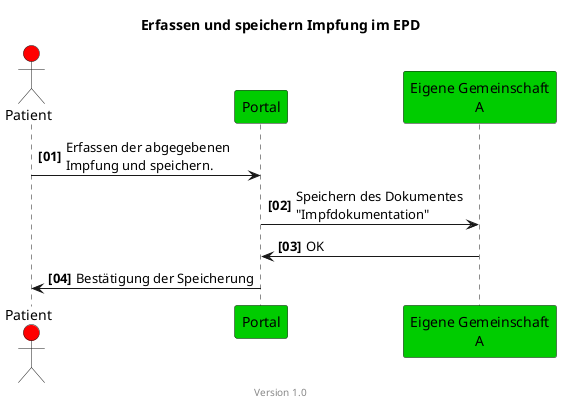 @startuml
title Erfassen und speichern Impfung im EPD
footer Version 1.0
skinparam responseMessageBelowArrow true
scale max 800 width

actor Patient #red
participant "Portal" #00CC00
participant "Eigene Gemeinschaft\nA" #00CC00

autonumber "<b>[00]"
Patient -> "Portal": Erfassen der abgegebenen \nImpfung und speichern.
"Portal" -> "Eigene Gemeinschaft\nA": Speichern des Dokumentes\n"Impfdokumentation"
"Eigene Gemeinschaft\nA" -> "Portal": OK

"Portal" -> Patient: Bestätigung der Speicherung

@enduml

